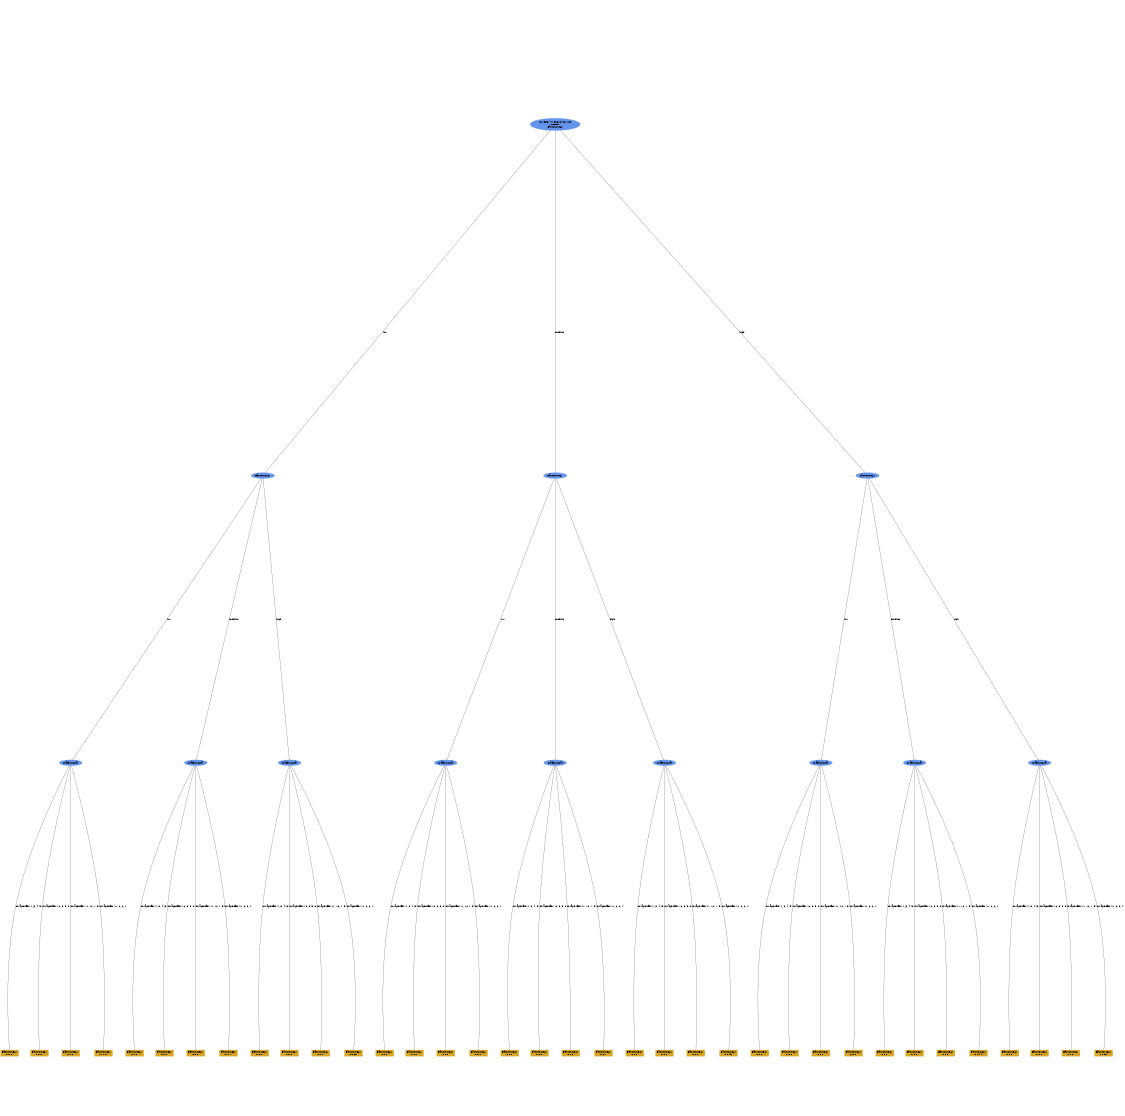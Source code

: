 digraph "DD" {
size = "7.5,10"
ratio=1.0;
center = true;
edge [dir = none];
{ rank = same; node [shape=ellipse, style=filled, color=cornflowerblue];"9673" [label="score=67.41383222461438\nN=250\nEast_in_seg2"];}
{ rank = same; node [shape=ellipse, style=filled, color=cornflowerblue];"9686" [label="East_in_seg1"];}
{ rank = same; node [shape=ellipse, style=filled, color=cornflowerblue];"9699" [label="East_in_seg1"];}
{ rank = same; node [shape=ellipse, style=filled, color=cornflowerblue];"9712" [label="East_in_seg1"];}
{ rank = same; node [shape=ellipse, style=filled, color=cornflowerblue];"9721" [label="TrafficSignal"];}
{ rank = same; node [shape=ellipse, style=filled, color=cornflowerblue];"9731" [label="TrafficSignal"];}
{ rank = same; node [shape=ellipse, style=filled, color=cornflowerblue];"9741" [label="TrafficSignal"];}
{ rank = same; node [shape=ellipse, style=filled, color=cornflowerblue];"9751" [label="TrafficSignal"];}
{ rank = same; node [shape=ellipse, style=filled, color=cornflowerblue];"9761" [label="TrafficSignal"];}
{ rank = same; node [shape=ellipse, style=filled, color=cornflowerblue];"9771" [label="TrafficSignal"];}
{ rank = same; node [shape=ellipse, style=filled, color=cornflowerblue];"9781" [label="TrafficSignal"];}
{ rank = same; node [shape=ellipse, style=filled, color=cornflowerblue];"9791" [label="TrafficSignal"];}
{ rank = same; node [shape=ellipse, style=filled, color=cornflowerblue];"9801" [label="TrafficSignal"];}
{ rank = same; node [shape=box, style=filled, color=goldenrod];"9722" [label="East_in_seg1\n0 0 0 "];}
{ rank = same; node [shape=box, style=filled, color=goldenrod];"9723" [label="East_in_seg1\n0 0 0 "];}
{ rank = same; node [shape=box, style=filled, color=goldenrod];"9724" [label="East_in_seg1\n0 0 0 "];}
{ rank = same; node [shape=box, style=filled, color=goldenrod];"9725" [label="East_in_seg1\n71 1 0 "];}
{ rank = same; node [shape=box, style=filled, color=goldenrod];"9732" [label="East_in_seg1\n0 0 0 "];}
{ rank = same; node [shape=box, style=filled, color=goldenrod];"9733" [label="East_in_seg1\n0 0 0 "];}
{ rank = same; node [shape=box, style=filled, color=goldenrod];"9734" [label="East_in_seg1\n0 0 0 "];}
{ rank = same; node [shape=box, style=filled, color=goldenrod];"9735" [label="East_in_seg1\n0 17 1 "];}
{ rank = same; node [shape=box, style=filled, color=goldenrod];"9742" [label="East_in_seg1\n0 0 0 "];}
{ rank = same; node [shape=box, style=filled, color=goldenrod];"9743" [label="East_in_seg1\n0 0 0 "];}
{ rank = same; node [shape=box, style=filled, color=goldenrod];"9744" [label="East_in_seg1\n0 0 0 "];}
{ rank = same; node [shape=box, style=filled, color=goldenrod];"9745" [label="East_in_seg1\n0 0 38 "];}
{ rank = same; node [shape=box, style=filled, color=goldenrod];"9752" [label="East_in_seg1\n0 0 0 "];}
{ rank = same; node [shape=box, style=filled, color=goldenrod];"9753" [label="East_in_seg1\n0 0 0 "];}
{ rank = same; node [shape=box, style=filled, color=goldenrod];"9754" [label="East_in_seg1\n0 0 0 "];}
{ rank = same; node [shape=box, style=filled, color=goldenrod];"9755" [label="East_in_seg1\n0 0 0 "];}
{ rank = same; node [shape=box, style=filled, color=goldenrod];"9762" [label="East_in_seg1\n0 0 0 "];}
{ rank = same; node [shape=box, style=filled, color=goldenrod];"9763" [label="East_in_seg1\n0 0 0 "];}
{ rank = same; node [shape=box, style=filled, color=goldenrod];"9764" [label="East_in_seg1\n0 0 0 "];}
{ rank = same; node [shape=box, style=filled, color=goldenrod];"9765" [label="East_in_seg1\n0 2 1 "];}
{ rank = same; node [shape=box, style=filled, color=goldenrod];"9772" [label="East_in_seg1\n0 0 0 "];}
{ rank = same; node [shape=box, style=filled, color=goldenrod];"9773" [label="East_in_seg1\n0 0 0 "];}
{ rank = same; node [shape=box, style=filled, color=goldenrod];"9774" [label="East_in_seg1\n0 0 0 "];}
{ rank = same; node [shape=box, style=filled, color=goldenrod];"9775" [label="East_in_seg1\n0 0 46 "];}
{ rank = same; node [shape=box, style=filled, color=goldenrod];"9782" [label="East_in_seg1\n0 0 0 "];}
{ rank = same; node [shape=box, style=filled, color=goldenrod];"9783" [label="East_in_seg1\n0 0 0 "];}
{ rank = same; node [shape=box, style=filled, color=goldenrod];"9784" [label="East_in_seg1\n0 0 0 "];}
{ rank = same; node [shape=box, style=filled, color=goldenrod];"9785" [label="East_in_seg1\n2 0 0 "];}
{ rank = same; node [shape=box, style=filled, color=goldenrod];"9792" [label="East_in_seg1\n0 0 0 "];}
{ rank = same; node [shape=box, style=filled, color=goldenrod];"9793" [label="East_in_seg1\n0 0 0 "];}
{ rank = same; node [shape=box, style=filled, color=goldenrod];"9794" [label="East_in_seg1\n0 0 0 "];}
{ rank = same; node [shape=box, style=filled, color=goldenrod];"9795" [label="East_in_seg1\n0 14 4 "];}
{ rank = same; node [shape=box, style=filled, color=goldenrod];"9802" [label="East_in_seg1\n0 0 0 "];}
{ rank = same; node [shape=box, style=filled, color=goldenrod];"9803" [label="East_in_seg1\n0 0 0 "];}
{ rank = same; node [shape=box, style=filled, color=goldenrod];"9804" [label="East_in_seg1\n0 0 0 "];}
{ rank = same; node [shape=box, style=filled, color=goldenrod];"9805" [label="East_in_seg1\n0 0 53 "];}
"9673" -> "9686" [label = "low"];
"9673" -> "9699" [label = "medium"];
"9673" -> "9712" [label = "high"];
"9686" -> "9721" [label = "low"];
"9686" -> "9731" [label = "medium"];
"9686" -> "9741" [label = "high"];
"9699" -> "9751" [label = "low"];
"9699" -> "9761" [label = "medium"];
"9699" -> "9771" [label = "high"];
"9712" -> "9781" [label = "low"];
"9712" -> "9791" [label = "medium"];
"9712" -> "9801" [label = "high"];
"9721" -> "9722" [label = "ArrayBuffer(1, 3, 4, 5)"];
"9721" -> "9723" [label = "ArrayBuffer(10, 3, 5, 8)"];
"9721" -> "9724" [label = "ArrayBuffer(11, 12, 7, 9)"];
"9721" -> "9725" [label = "ArrayBuffer(11, 2, 6, 7)"];
"9731" -> "9732" [label = "ArrayBuffer(1, 3, 4, 5)"];
"9731" -> "9733" [label = "ArrayBuffer(10, 3, 5, 8)"];
"9731" -> "9734" [label = "ArrayBuffer(11, 12, 7, 9)"];
"9731" -> "9735" [label = "ArrayBuffer(11, 2, 6, 7)"];
"9741" -> "9742" [label = "ArrayBuffer(1, 3, 4, 5)"];
"9741" -> "9743" [label = "ArrayBuffer(10, 3, 5, 8)"];
"9741" -> "9744" [label = "ArrayBuffer(11, 12, 7, 9)"];
"9741" -> "9745" [label = "ArrayBuffer(11, 2, 6, 7)"];
"9751" -> "9752" [label = "ArrayBuffer(1, 3, 4, 5)"];
"9751" -> "9753" [label = "ArrayBuffer(10, 3, 5, 8)"];
"9751" -> "9754" [label = "ArrayBuffer(11, 12, 7, 9)"];
"9751" -> "9755" [label = "ArrayBuffer(11, 2, 6, 7)"];
"9761" -> "9762" [label = "ArrayBuffer(1, 3, 4, 5)"];
"9761" -> "9763" [label = "ArrayBuffer(10, 3, 5, 8)"];
"9761" -> "9764" [label = "ArrayBuffer(11, 12, 7, 9)"];
"9761" -> "9765" [label = "ArrayBuffer(11, 2, 6, 7)"];
"9771" -> "9772" [label = "ArrayBuffer(1, 3, 4, 5)"];
"9771" -> "9773" [label = "ArrayBuffer(10, 3, 5, 8)"];
"9771" -> "9774" [label = "ArrayBuffer(11, 12, 7, 9)"];
"9771" -> "9775" [label = "ArrayBuffer(11, 2, 6, 7)"];
"9781" -> "9782" [label = "ArrayBuffer(1, 3, 4, 5)"];
"9781" -> "9783" [label = "ArrayBuffer(10, 3, 5, 8)"];
"9781" -> "9784" [label = "ArrayBuffer(11, 12, 7, 9)"];
"9781" -> "9785" [label = "ArrayBuffer(11, 2, 6, 7)"];
"9791" -> "9792" [label = "ArrayBuffer(1, 3, 4, 5)"];
"9791" -> "9793" [label = "ArrayBuffer(10, 3, 5, 8)"];
"9791" -> "9794" [label = "ArrayBuffer(11, 12, 7, 9)"];
"9791" -> "9795" [label = "ArrayBuffer(11, 2, 6, 7)"];
"9801" -> "9802" [label = "ArrayBuffer(1, 3, 4, 5)"];
"9801" -> "9803" [label = "ArrayBuffer(10, 3, 5, 8)"];
"9801" -> "9804" [label = "ArrayBuffer(11, 12, 7, 9)"];
"9801" -> "9805" [label = "ArrayBuffer(11, 2, 6, 7)"];

}